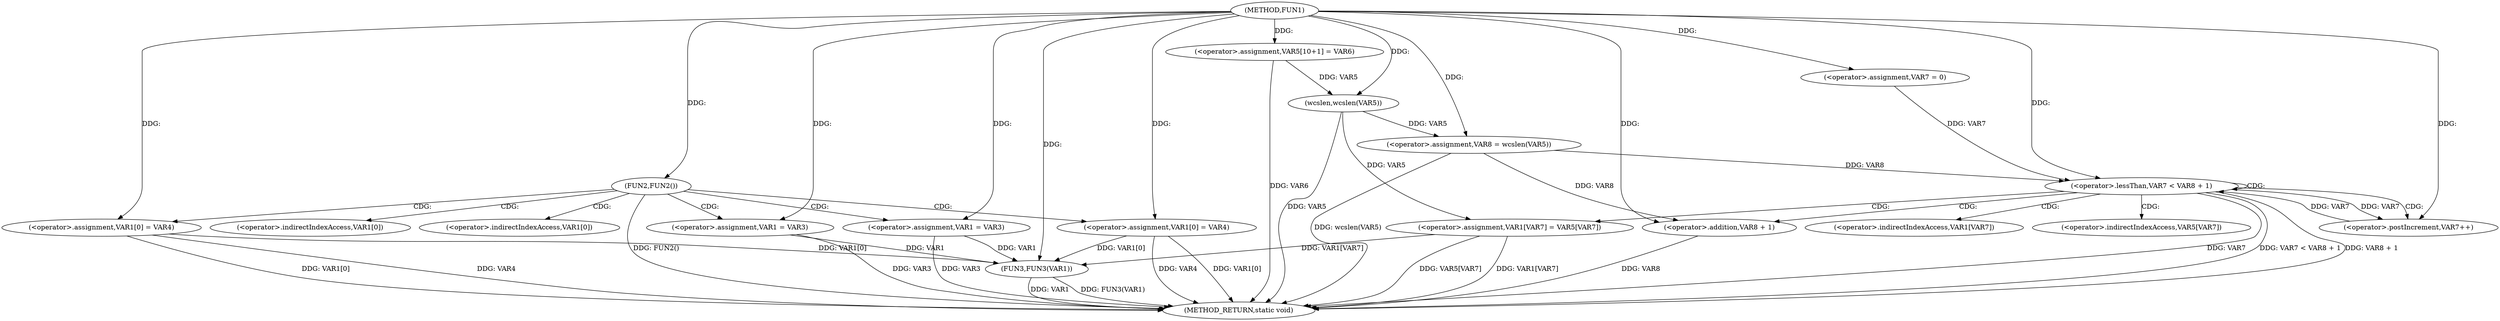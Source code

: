 digraph FUN1 {  
"1000100" [label = "(METHOD,FUN1)" ]
"1000158" [label = "(METHOD_RETURN,static void)" ]
"1000106" [label = "(FUN2,FUN2())" ]
"1000108" [label = "(<operator>.assignment,VAR1 = VAR3)" ]
"1000111" [label = "(<operator>.assignment,VAR1[0] = VAR4)" ]
"1000118" [label = "(<operator>.assignment,VAR1 = VAR3)" ]
"1000121" [label = "(<operator>.assignment,VAR1[0] = VAR4)" ]
"1000128" [label = "(<operator>.assignment,VAR5[10+1] = VAR6)" ]
"1000133" [label = "(<operator>.assignment,VAR8 = wcslen(VAR5))" ]
"1000135" [label = "(wcslen,wcslen(VAR5))" ]
"1000138" [label = "(<operator>.assignment,VAR7 = 0)" ]
"1000141" [label = "(<operator>.lessThan,VAR7 < VAR8 + 1)" ]
"1000143" [label = "(<operator>.addition,VAR8 + 1)" ]
"1000146" [label = "(<operator>.postIncrement,VAR7++)" ]
"1000149" [label = "(<operator>.assignment,VAR1[VAR7] = VAR5[VAR7])" ]
"1000156" [label = "(FUN3,FUN3(VAR1))" ]
"1000112" [label = "(<operator>.indirectIndexAccess,VAR1[0])" ]
"1000122" [label = "(<operator>.indirectIndexAccess,VAR1[0])" ]
"1000150" [label = "(<operator>.indirectIndexAccess,VAR1[VAR7])" ]
"1000153" [label = "(<operator>.indirectIndexAccess,VAR5[VAR7])" ]
  "1000128" -> "1000158"  [ label = "DDG: VAR6"] 
  "1000141" -> "1000158"  [ label = "DDG: VAR7"] 
  "1000121" -> "1000158"  [ label = "DDG: VAR4"] 
  "1000156" -> "1000158"  [ label = "DDG: VAR1"] 
  "1000141" -> "1000158"  [ label = "DDG: VAR7 < VAR8 + 1"] 
  "1000143" -> "1000158"  [ label = "DDG: VAR8"] 
  "1000149" -> "1000158"  [ label = "DDG: VAR5[VAR7]"] 
  "1000149" -> "1000158"  [ label = "DDG: VAR1[VAR7]"] 
  "1000106" -> "1000158"  [ label = "DDG: FUN2()"] 
  "1000111" -> "1000158"  [ label = "DDG: VAR4"] 
  "1000111" -> "1000158"  [ label = "DDG: VAR1[0]"] 
  "1000133" -> "1000158"  [ label = "DDG: wcslen(VAR5)"] 
  "1000108" -> "1000158"  [ label = "DDG: VAR3"] 
  "1000118" -> "1000158"  [ label = "DDG: VAR3"] 
  "1000141" -> "1000158"  [ label = "DDG: VAR8 + 1"] 
  "1000135" -> "1000158"  [ label = "DDG: VAR5"] 
  "1000121" -> "1000158"  [ label = "DDG: VAR1[0]"] 
  "1000156" -> "1000158"  [ label = "DDG: FUN3(VAR1)"] 
  "1000100" -> "1000106"  [ label = "DDG: "] 
  "1000100" -> "1000108"  [ label = "DDG: "] 
  "1000100" -> "1000111"  [ label = "DDG: "] 
  "1000100" -> "1000118"  [ label = "DDG: "] 
  "1000100" -> "1000121"  [ label = "DDG: "] 
  "1000100" -> "1000128"  [ label = "DDG: "] 
  "1000135" -> "1000133"  [ label = "DDG: VAR5"] 
  "1000100" -> "1000133"  [ label = "DDG: "] 
  "1000128" -> "1000135"  [ label = "DDG: VAR5"] 
  "1000100" -> "1000135"  [ label = "DDG: "] 
  "1000100" -> "1000138"  [ label = "DDG: "] 
  "1000138" -> "1000141"  [ label = "DDG: VAR7"] 
  "1000146" -> "1000141"  [ label = "DDG: VAR7"] 
  "1000100" -> "1000141"  [ label = "DDG: "] 
  "1000133" -> "1000141"  [ label = "DDG: VAR8"] 
  "1000133" -> "1000143"  [ label = "DDG: VAR8"] 
  "1000100" -> "1000143"  [ label = "DDG: "] 
  "1000141" -> "1000146"  [ label = "DDG: VAR7"] 
  "1000100" -> "1000146"  [ label = "DDG: "] 
  "1000135" -> "1000149"  [ label = "DDG: VAR5"] 
  "1000111" -> "1000156"  [ label = "DDG: VAR1[0]"] 
  "1000121" -> "1000156"  [ label = "DDG: VAR1[0]"] 
  "1000149" -> "1000156"  [ label = "DDG: VAR1[VAR7]"] 
  "1000118" -> "1000156"  [ label = "DDG: VAR1"] 
  "1000108" -> "1000156"  [ label = "DDG: VAR1"] 
  "1000100" -> "1000156"  [ label = "DDG: "] 
  "1000106" -> "1000112"  [ label = "CDG: "] 
  "1000106" -> "1000121"  [ label = "CDG: "] 
  "1000106" -> "1000111"  [ label = "CDG: "] 
  "1000106" -> "1000108"  [ label = "CDG: "] 
  "1000106" -> "1000118"  [ label = "CDG: "] 
  "1000106" -> "1000122"  [ label = "CDG: "] 
  "1000141" -> "1000153"  [ label = "CDG: "] 
  "1000141" -> "1000143"  [ label = "CDG: "] 
  "1000141" -> "1000141"  [ label = "CDG: "] 
  "1000141" -> "1000150"  [ label = "CDG: "] 
  "1000141" -> "1000146"  [ label = "CDG: "] 
  "1000141" -> "1000149"  [ label = "CDG: "] 
}
